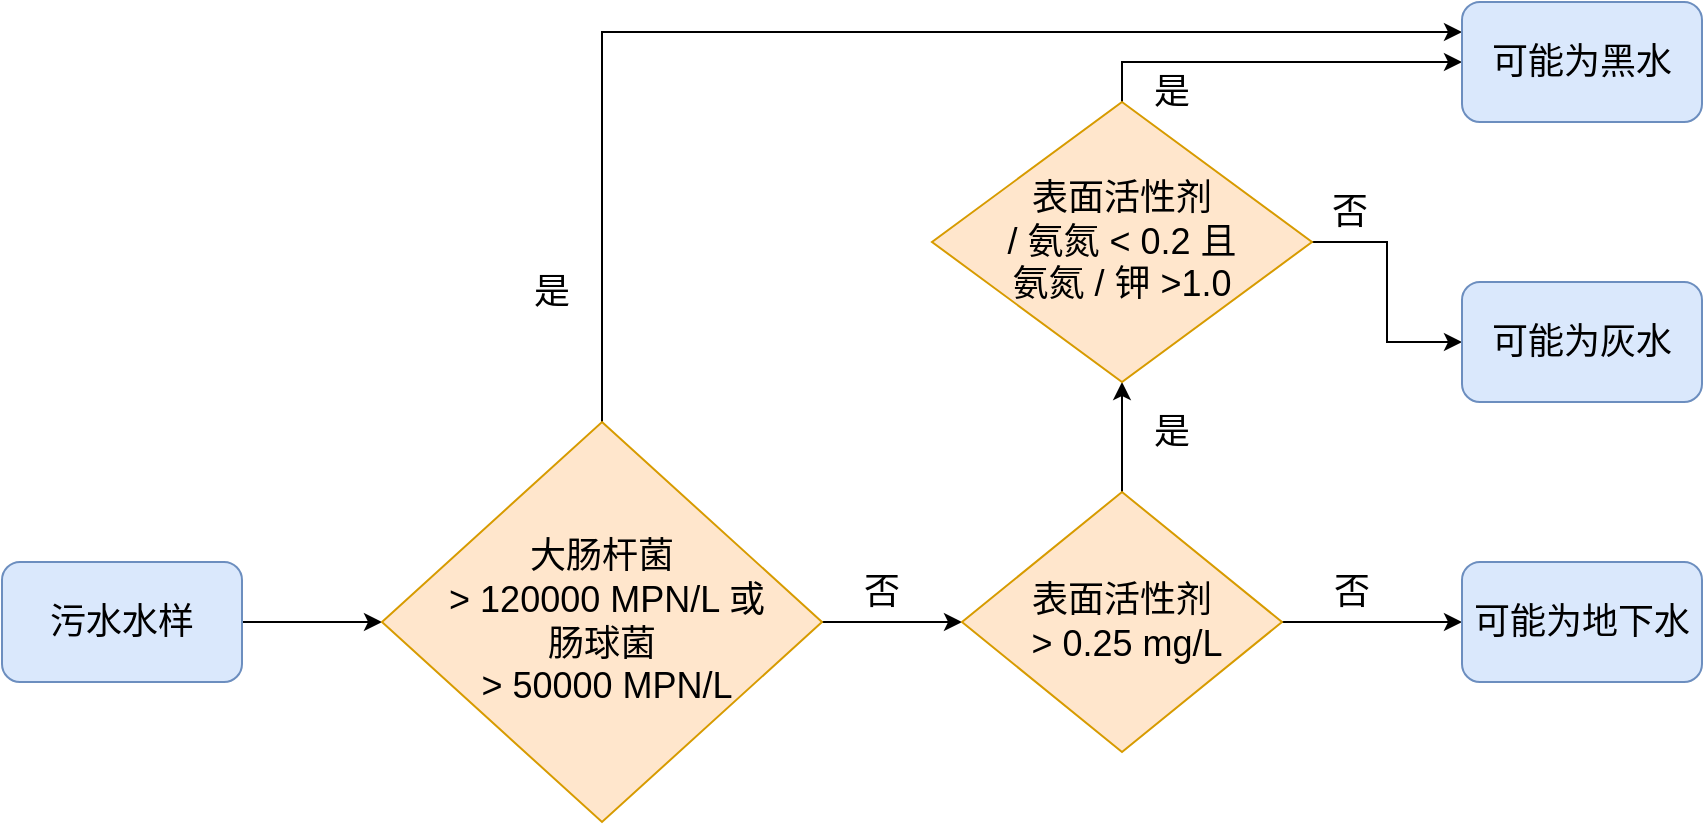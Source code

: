 <mxfile version="14.7.2" type="github">
  <diagram id="Izxf5I2hJnjqtKAoqMFh" name="Page-1">
    <mxGraphModel dx="868" dy="450" grid="1" gridSize="10" guides="1" tooltips="1" connect="1" arrows="1" fold="1" page="1" pageScale="1" pageWidth="827" pageHeight="1169" math="0" shadow="0">
      <root>
        <mxCell id="0" />
        <mxCell id="1" parent="0" />
        <mxCell id="GEc5o0I8fsbuc1B3x0jZ-6" style="edgeStyle=orthogonalEdgeStyle;rounded=0;orthogonalLoop=1;jettySize=auto;html=1;exitX=1;exitY=0.5;exitDx=0;exitDy=0;" parent="1" source="GEc5o0I8fsbuc1B3x0jZ-2" target="GEc5o0I8fsbuc1B3x0jZ-3" edge="1">
          <mxGeometry relative="1" as="geometry" />
        </mxCell>
        <mxCell id="GEc5o0I8fsbuc1B3x0jZ-2" value="&lt;font style=&quot;font-size: 18px&quot;&gt;污水水样&lt;/font&gt;" style="rounded=1;whiteSpace=wrap;html=1;fillColor=#dae8fc;strokeColor=#6c8ebf;" parent="1" vertex="1">
          <mxGeometry x="30" y="380" width="120" height="60" as="geometry" />
        </mxCell>
        <mxCell id="GEc5o0I8fsbuc1B3x0jZ-7" style="edgeStyle=orthogonalEdgeStyle;rounded=0;orthogonalLoop=1;jettySize=auto;html=1;exitX=1;exitY=0.5;exitDx=0;exitDy=0;" parent="1" source="GEc5o0I8fsbuc1B3x0jZ-3" target="GEc5o0I8fsbuc1B3x0jZ-4" edge="1">
          <mxGeometry relative="1" as="geometry" />
        </mxCell>
        <mxCell id="GEc5o0I8fsbuc1B3x0jZ-16" style="edgeStyle=orthogonalEdgeStyle;rounded=0;orthogonalLoop=1;jettySize=auto;html=1;exitX=0.5;exitY=0;exitDx=0;exitDy=0;entryX=0;entryY=0.25;entryDx=0;entryDy=0;" parent="1" source="GEc5o0I8fsbuc1B3x0jZ-3" target="GEc5o0I8fsbuc1B3x0jZ-11" edge="1">
          <mxGeometry relative="1" as="geometry" />
        </mxCell>
        <mxCell id="GEc5o0I8fsbuc1B3x0jZ-3" value="&lt;font style=&quot;font-size: 18px&quot;&gt;大肠杆菌&lt;br&gt;&amp;nbsp;&amp;gt; 120000 MPN/L 或&lt;br&gt;肠球菌&lt;br&gt;&amp;nbsp;&amp;gt; 50000 MPN/L&lt;/font&gt;" style="rhombus;whiteSpace=wrap;html=1;fillColor=#ffe6cc;strokeColor=#d79b00;" parent="1" vertex="1">
          <mxGeometry x="220" y="310" width="220" height="200" as="geometry" />
        </mxCell>
        <mxCell id="GEc5o0I8fsbuc1B3x0jZ-8" style="edgeStyle=orthogonalEdgeStyle;rounded=0;orthogonalLoop=1;jettySize=auto;html=1;exitX=0.5;exitY=0;exitDx=0;exitDy=0;entryX=0.5;entryY=1;entryDx=0;entryDy=0;" parent="1" source="GEc5o0I8fsbuc1B3x0jZ-4" target="GEc5o0I8fsbuc1B3x0jZ-5" edge="1">
          <mxGeometry relative="1" as="geometry" />
        </mxCell>
        <mxCell id="GEc5o0I8fsbuc1B3x0jZ-12" style="edgeStyle=orthogonalEdgeStyle;rounded=0;orthogonalLoop=1;jettySize=auto;html=1;exitX=1;exitY=0.5;exitDx=0;exitDy=0;" parent="1" source="GEc5o0I8fsbuc1B3x0jZ-4" target="GEc5o0I8fsbuc1B3x0jZ-9" edge="1">
          <mxGeometry relative="1" as="geometry" />
        </mxCell>
        <mxCell id="GEc5o0I8fsbuc1B3x0jZ-4" value="&lt;font style=&quot;font-size: 18px&quot;&gt;表面活性剂&lt;br&gt;&amp;nbsp;&amp;gt; 0.25 mg/L&lt;/font&gt;" style="rhombus;whiteSpace=wrap;html=1;fillColor=#ffe6cc;strokeColor=#d79b00;" parent="1" vertex="1">
          <mxGeometry x="510" y="345" width="160" height="130" as="geometry" />
        </mxCell>
        <mxCell id="GEc5o0I8fsbuc1B3x0jZ-13" style="edgeStyle=orthogonalEdgeStyle;rounded=0;orthogonalLoop=1;jettySize=auto;html=1;exitX=1;exitY=0.5;exitDx=0;exitDy=0;entryX=0;entryY=0.5;entryDx=0;entryDy=0;" parent="1" source="GEc5o0I8fsbuc1B3x0jZ-5" target="GEc5o0I8fsbuc1B3x0jZ-10" edge="1">
          <mxGeometry relative="1" as="geometry" />
        </mxCell>
        <mxCell id="GEc5o0I8fsbuc1B3x0jZ-15" style="edgeStyle=orthogonalEdgeStyle;rounded=0;orthogonalLoop=1;jettySize=auto;html=1;exitX=0.5;exitY=0;exitDx=0;exitDy=0;entryX=0;entryY=0.5;entryDx=0;entryDy=0;" parent="1" source="GEc5o0I8fsbuc1B3x0jZ-5" target="GEc5o0I8fsbuc1B3x0jZ-11" edge="1">
          <mxGeometry relative="1" as="geometry" />
        </mxCell>
        <mxCell id="GEc5o0I8fsbuc1B3x0jZ-5" value="&lt;span style=&quot;font-size: 18px&quot;&gt;表面活性剂&lt;br&gt;/ 氨氮&lt;/span&gt;&lt;span style=&quot;font-size: 18px&quot;&gt;&amp;nbsp;&amp;lt; 0.2 且&lt;br&gt;氨氮&amp;nbsp;&lt;/span&gt;&lt;span style=&quot;font-size: 18px&quot;&gt;/ 钾 &amp;gt;1.0&lt;br&gt;&lt;/span&gt;" style="rhombus;whiteSpace=wrap;html=1;fillColor=#ffe6cc;strokeColor=#d79b00;" parent="1" vertex="1">
          <mxGeometry x="495" y="150" width="190" height="140" as="geometry" />
        </mxCell>
        <mxCell id="GEc5o0I8fsbuc1B3x0jZ-9" value="&lt;font style=&quot;font-size: 18px&quot;&gt;可能为地下水&lt;/font&gt;" style="rounded=1;whiteSpace=wrap;html=1;fillColor=#dae8fc;strokeColor=#6c8ebf;" parent="1" vertex="1">
          <mxGeometry x="760" y="380" width="120" height="60" as="geometry" />
        </mxCell>
        <mxCell id="GEc5o0I8fsbuc1B3x0jZ-10" value="&lt;font style=&quot;font-size: 18px&quot;&gt;可能为灰水&lt;/font&gt;" style="rounded=1;whiteSpace=wrap;html=1;fillColor=#dae8fc;strokeColor=#6c8ebf;" parent="1" vertex="1">
          <mxGeometry x="760" y="240" width="120" height="60" as="geometry" />
        </mxCell>
        <mxCell id="GEc5o0I8fsbuc1B3x0jZ-11" value="&lt;font style=&quot;font-size: 18px&quot;&gt;可能为黑水&lt;/font&gt;" style="rounded=1;whiteSpace=wrap;html=1;fillColor=#dae8fc;strokeColor=#6c8ebf;" parent="1" vertex="1">
          <mxGeometry x="760" y="100" width="120" height="60" as="geometry" />
        </mxCell>
        <mxCell id="GEc5o0I8fsbuc1B3x0jZ-17" value="&lt;font style=&quot;font-size: 18px&quot;&gt;是&lt;/font&gt;" style="text;html=1;strokeColor=none;fillColor=none;align=center;verticalAlign=middle;whiteSpace=wrap;rounded=0;" parent="1" vertex="1">
          <mxGeometry x="280" y="230" width="50" height="30" as="geometry" />
        </mxCell>
        <mxCell id="GEc5o0I8fsbuc1B3x0jZ-19" value="&lt;font style=&quot;font-size: 18px&quot;&gt;是&lt;/font&gt;" style="text;html=1;strokeColor=none;fillColor=none;align=center;verticalAlign=middle;whiteSpace=wrap;rounded=0;" parent="1" vertex="1">
          <mxGeometry x="590" y="300" width="50" height="30" as="geometry" />
        </mxCell>
        <mxCell id="GEc5o0I8fsbuc1B3x0jZ-20" value="&lt;font style=&quot;font-size: 18px&quot;&gt;是&lt;/font&gt;" style="text;html=1;strokeColor=none;fillColor=none;align=center;verticalAlign=middle;whiteSpace=wrap;rounded=0;" parent="1" vertex="1">
          <mxGeometry x="590" y="130" width="50" height="30" as="geometry" />
        </mxCell>
        <mxCell id="GEc5o0I8fsbuc1B3x0jZ-21" value="&lt;font style=&quot;font-size: 18px&quot;&gt;否&lt;/font&gt;" style="text;html=1;strokeColor=none;fillColor=none;align=center;verticalAlign=middle;whiteSpace=wrap;rounded=0;" parent="1" vertex="1">
          <mxGeometry x="680" y="380" width="50" height="30" as="geometry" />
        </mxCell>
        <mxCell id="GEc5o0I8fsbuc1B3x0jZ-22" value="&lt;font style=&quot;font-size: 18px&quot;&gt;否&lt;/font&gt;" style="text;html=1;strokeColor=none;fillColor=none;align=center;verticalAlign=middle;whiteSpace=wrap;rounded=0;" parent="1" vertex="1">
          <mxGeometry x="679" y="190" width="50" height="30" as="geometry" />
        </mxCell>
        <mxCell id="GEc5o0I8fsbuc1B3x0jZ-23" value="&lt;font style=&quot;font-size: 18px&quot;&gt;否&lt;/font&gt;" style="text;html=1;strokeColor=none;fillColor=none;align=center;verticalAlign=middle;whiteSpace=wrap;rounded=0;" parent="1" vertex="1">
          <mxGeometry x="445" y="380" width="50" height="30" as="geometry" />
        </mxCell>
      </root>
    </mxGraphModel>
  </diagram>
</mxfile>
